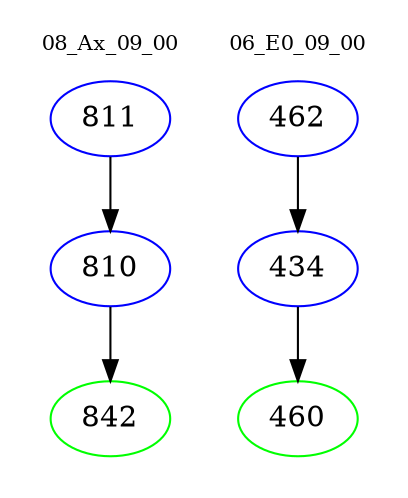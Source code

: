 digraph{
subgraph cluster_0 {
color = white
label = "08_Ax_09_00";
fontsize=10;
T0_811 [label="811", color="blue"]
T0_811 -> T0_810 [color="black"]
T0_810 [label="810", color="blue"]
T0_810 -> T0_842 [color="black"]
T0_842 [label="842", color="green"]
}
subgraph cluster_1 {
color = white
label = "06_E0_09_00";
fontsize=10;
T1_462 [label="462", color="blue"]
T1_462 -> T1_434 [color="black"]
T1_434 [label="434", color="blue"]
T1_434 -> T1_460 [color="black"]
T1_460 [label="460", color="green"]
}
}
